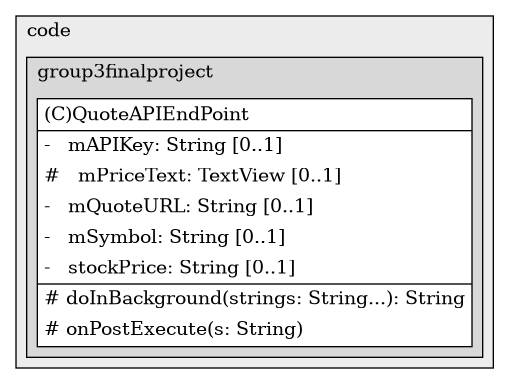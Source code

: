 @startuml

/' diagram meta data start
config=StructureConfiguration;
{
  "projectClassification": {
    "searchMode": "OpenProject", // OpenProject, AllProjects
    "includedProjects": "",
    "pathEndKeywords": "*.impl",
    "isClientPath": "",
    "isClientName": "",
    "isTestPath": "",
    "isTestName": "",
    "isMappingPath": "",
    "isMappingName": "",
    "isDataAccessPath": "",
    "isDataAccessName": "",
    "isDataStructurePath": "",
    "isDataStructureName": "",
    "isInterfaceStructuresPath": "",
    "isInterfaceStructuresName": "",
    "isEntryPointPath": "",
    "isEntryPointName": ""
  },
  "graphRestriction": {
    "classPackageExcludeFilter": "",
    "classPackageIncludeFilter": "",
    "classNameExcludeFilter": "",
    "classNameIncludeFilter": "",
    "methodNameExcludeFilter": "",
    "methodNameIncludeFilter": "",
    "removeByInheritance": "", // inheritance/annotation based filtering is done in a second step
    "removeByAnnotation": "",
    "removeByClassPackage": "", // cleanup the graph after inheritance/annotation based filtering is done
    "removeByClassName": "",
    "cutMappings": false,
    "cutEnum": true,
    "cutTests": true,
    "cutClient": true,
    "cutDataAccess": false,
    "cutInterfaceStructures": false,
    "cutDataStructures": false,
    "cutGetterAndSetter": true,
    "cutConstructors": true
  },
  "graphTraversal": {
    "forwardDepth": 6,
    "backwardDepth": 6,
    "classPackageExcludeFilter": "",
    "classPackageIncludeFilter": "",
    "classNameExcludeFilter": "",
    "classNameIncludeFilter": "",
    "methodNameExcludeFilter": "",
    "methodNameIncludeFilter": "",
    "hideMappings": false,
    "hideDataStructures": false,
    "hidePrivateMethods": true,
    "hideInterfaceCalls": true, // indirection: implementation -> interface (is hidden) -> implementation
    "onlyShowApplicationEntryPoints": false // root node is included
  },
  "details": {
    "aggregation": "GroupByClass", // ByClass, GroupByClass, None
    "showClassGenericTypes": true,
    "showMethods": true,
    "showMethodParameterNames": true,
    "showMethodParameterTypes": true,
    "showMethodReturnType": true,
    "showPackageLevels": 2,
    "showDetailedClassStructure": true
  },
  "rootClass": "com.code.group3finalproject.APIEndPoints.QuoteAPIEndPoint"
}
diagram meta data end '/



digraph g {
    rankdir="TB"
    splines=polyline
    

'nodes 
subgraph cluster_3059181 { 
   	label=code
	labeljust=l
	fillcolor="#ececec"
	style=filled
   
   subgraph cluster_2013106664 { 
   	label=group3finalproject
	labeljust=l
	fillcolor="#d8d8d8"
	style=filled
   
   QuoteAPIEndPoint654454055[
	label=<<TABLE BORDER="1" CELLBORDER="0" CELLPADDING="4" CELLSPACING="0">
<TR><TD ALIGN="LEFT" >(C)QuoteAPIEndPoint</TD></TR>
<HR/>
<TR><TD ALIGN="LEFT" >-   mAPIKey: String [0..1]</TD></TR>
<TR><TD ALIGN="LEFT" >#   mPriceText: TextView [0..1]</TD></TR>
<TR><TD ALIGN="LEFT" >-   mQuoteURL: String [0..1]</TD></TR>
<TR><TD ALIGN="LEFT" >-   mSymbol: String [0..1]</TD></TR>
<TR><TD ALIGN="LEFT" >-   stockPrice: String [0..1]</TD></TR>
<HR/>
<TR><TD ALIGN="LEFT" ># doInBackground(strings: String...): String</TD></TR>
<TR><TD ALIGN="LEFT" ># onPostExecute(s: String)</TD></TR>
</TABLE>>
	style=filled
	margin=0
	shape=plaintext
	fillcolor="#FFFFFF"
];
} 
} 

'edges    

    
}
@enduml